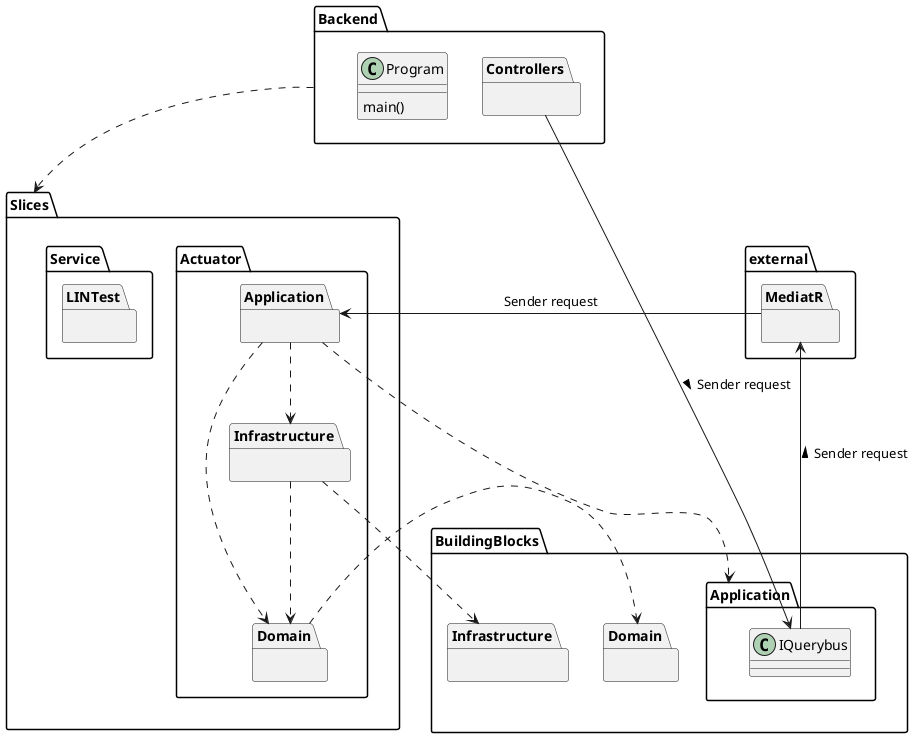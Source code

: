 ﻿@startuml


package BuildingBlocks {
      package Domain {
      }
      package Infrastructure {
      }
    package Application {
        class IQuerybus {}
    }

}

package Slices {
 
   package Actuator {
        package Application {
        }
        package Domain {
        }
        package Infrastructure {
        }
   }
  package Service {
        package LINTest {} 
   }
    Actuator.Application ..> Actuator.Infrastructure
    Actuator.Application ..> Actuator.Domain
    Actuator.Infrastructure ..> Actuator.Domain
}


package Backend {
    class Program {
        main()
    }
    package Controllers {
    }
}

package external {
    package MediatR {}
}

Backend ..> Slices

Backend.Controllers  -> BuildingBlocks.Application.IQuerybus : Sender request >
BuildingBlocks.Application.IQuerybus -> external.MediatR : Sender request >

external.MediatR -> Slices.Actuator.Application : Sender request 

Slices.Actuator.Application ..> BuildingBlocks.Application
Slices.Actuator.Domain ..> BuildingBlocks.Domain
Slices.Actuator.Infrastructure ..> BuildingBlocks.Infrastructure

@enduml